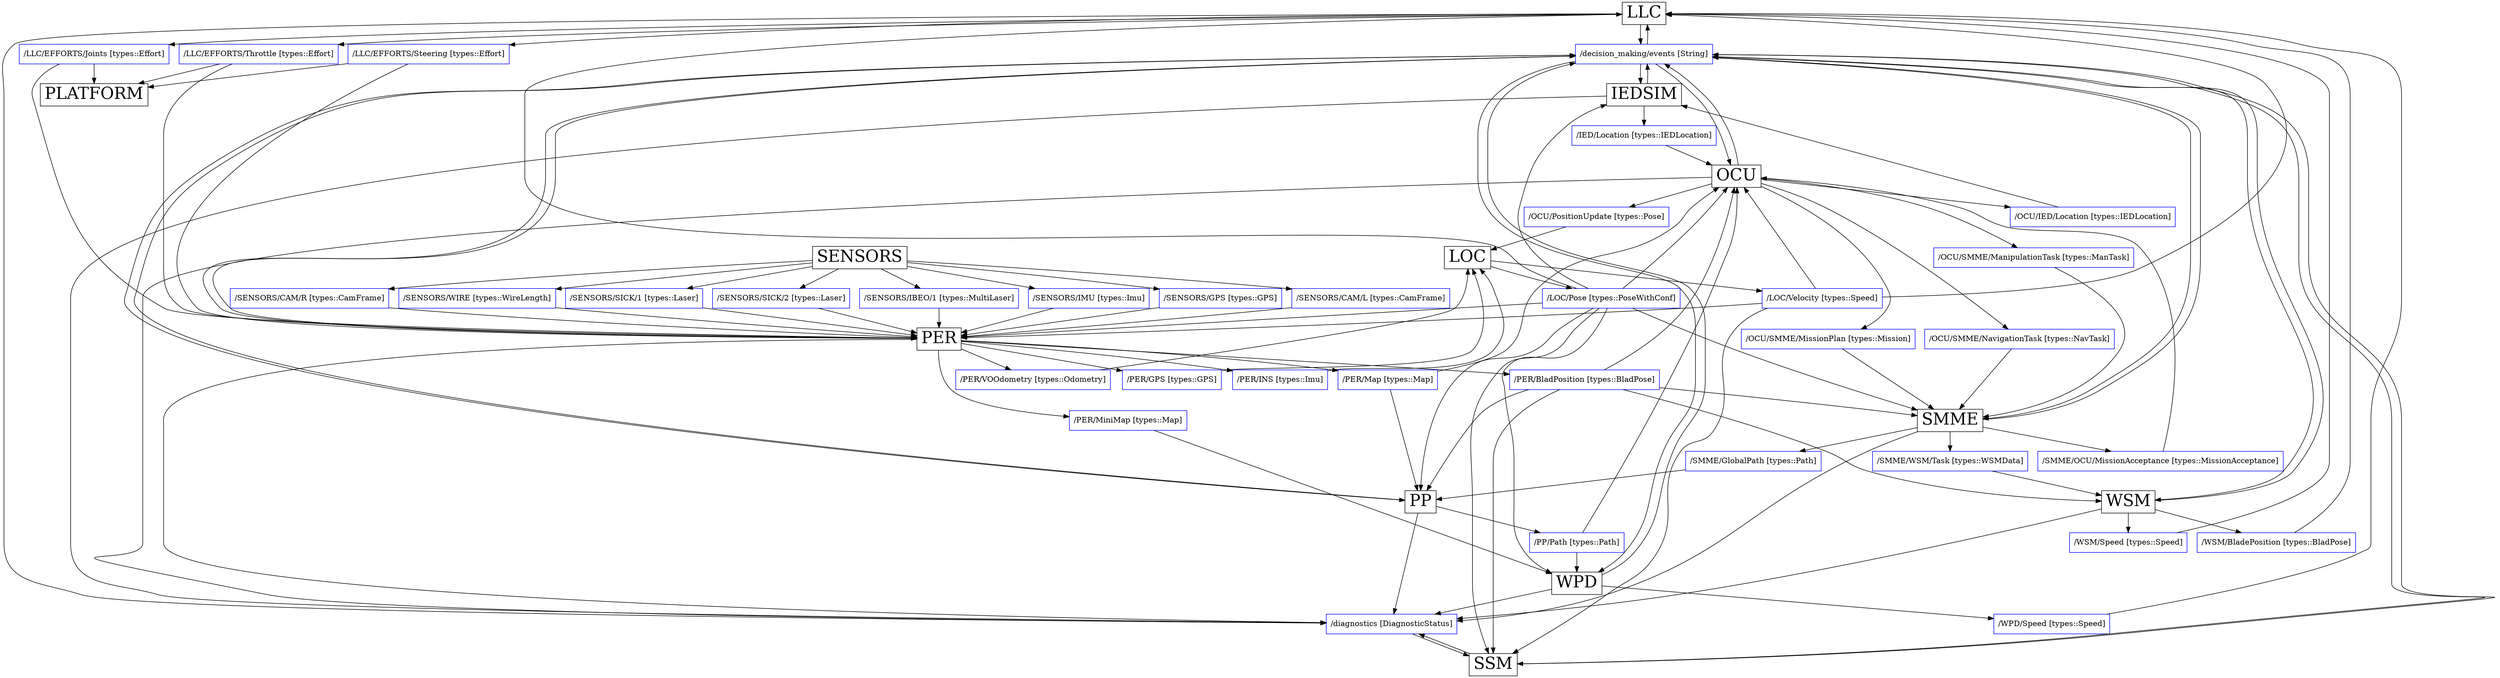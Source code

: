 digraph ICD{
{node [shape="box" fillcolor="gray" fontsize=30]
	LLC OCU PER PP SMME SSM WPD WSM SENSORS PLATFORM LOC IEDSIM
}

{node [shape="box" color="blue"]

#TYPES

event [label="/decision_making/events [String]"]
diagnostic [label="/diagnostics [DiagnosticStatus]"]

IEDLocation [label="/IED/Location [types::IEDLocation]"]
CustomIED [label="/OCU/IED/Location [types::IEDLocation]"]
PositionUpdate [label="/OCU/PositionUpdate [types::Pose]"]
AssignNavTask [label="/OCU/SMME/NavigationTask [types::NavTask]"]
AssignManTask [label="/OCU/SMME/ManipulationTask [types::ManTask]"]
AssignMission [label="/OCU/SMME/MissionPlan [types::Mission]"]
GlobalPath [label="/SMME/GlobalPath [types::Path]"]
MissionAcceptance [label="/SMME/OCU/MissionAcceptance [types::MissionAcceptance]"]
WorkSeqData [label="/SMME/WSM/Task [types::WSMData]"]
LocalPath [label="/PP/Path [types::Path]"]
WPDVelocity [label="/WPD/Speed [types::Speed]"]
WSMVelocity [label="/WSM/Speed [types::Speed]"]
GPS [label="/PER/GPS [types::GPS]"]
INS [label="/PER/INS [types::Imu]"]
BladePosition [label="/PER/BladPosition [types::BladPose]"]
BladePositionCommand [label="/WSM/BladePosition [types::BladPose]"]
Map [label="/PER/Map [types::Map]"]
MiniMap [label="/PER/MiniMap [types::Map]"]
VOOdometry [label="/PER/VOOdometry [types::Odometry]"]
Location [label="/LOC/Pose [types::PoseWithConf]"]
PerVelocity [label="/LOC/Velocity [types::Speed]"]
EffortsTh [label="/LLC/EFFORTS/Throttle [types::Effort]"]
EffortsSt [label="/LLC/EFFORTS/Steering [types::Effort]"]
EffortsJn [label="/LLC/EFFORTS/Joints [types::Effort]"]
SensorINS [label="/SENSORS/IMU [types::Imu]"]
SensorGPS [label="/SENSORS/GPS [types::GPS]"]
SensorCamL [label="/SENSORS/CAM/L [types::CamFrame]"]
SensorCamR [label="/SENSORS/CAM/R [types::CamFrame]"]
SensorWire [label="/SENSORS/WIRE [types::WireLength]"]
SensorSICK1 [label="/SENSORS/SICK/1 [types::Laser]"]
SensorSICK2 [label="/SENSORS/SICK/2 [types::Laser]"]
SensorIBEO [label="/SENSORS/IBEO/1 [types::MultiLaser]"]

}

#GRAPH

{IEDSIM LLC OCU PER PP SMME SSM WPD WSM} -> event -> {IEDSIM LLC OCU PER PP SMME SSM WPD WSM}

{IEDSIM LLC OCU PER PP SMME SSM WPD WSM} -> diagnostic -> SSM

IEDSIM -> IEDLocation -> OCU

OCU -> CustomIED -> IEDSIM

OCU -> PositionUpdate -> LOC

OCU -> AssignNavTask -> SMME

OCU -> AssignManTask -> SMME

OCU -> AssignMission -> SMME

SMME -> GlobalPath -> PP

SMME -> WorkSeqData -> WSM

SMME -> MissionAcceptance -> OCU

PP -> LocalPath -> {WPD OCU}

WPD -> WPDVelocity -> LLC

WSM -> WSMVelocity -> LLC

WSM -> BladePositionCommand -> LLC

PER -> GPS -> LOC

PER -> INS -> LOC

PER -> BladePosition -> {WSM SSM PP SMME OCU}

PER -> Map -> {PP OCU}

PER -> MiniMap -> WPD

PER -> VOOdometry -> LOC

LOC -> Location -> {PER SSM LLC OCU PP WPD SMME IEDSIM}

LOC -> PerVelocity -> {PER SSM LLC OCU}

SENSORS -> {SensorINS SensorGPS SensorCamL SensorCamR SensorWire SensorSICK1 SensorSICK2 SensorIBEO} -> PER

LLC -> {EffortsTh EffortsSt EffortsJn} -> {PLATFORM PER}

}
